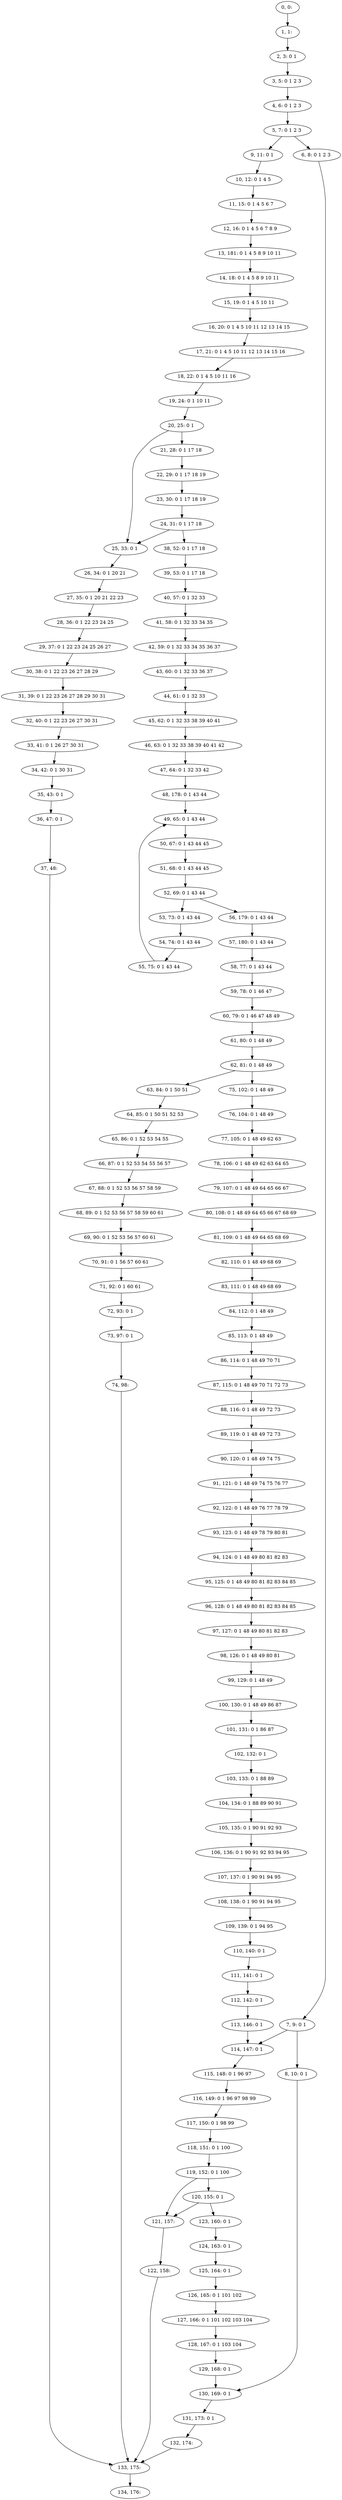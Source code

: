 digraph G {
0[label="0, 0: "];
1[label="1, 1: "];
2[label="2, 3: 0 1 "];
3[label="3, 5: 0 1 2 3 "];
4[label="4, 6: 0 1 2 3 "];
5[label="5, 7: 0 1 2 3 "];
6[label="6, 8: 0 1 2 3 "];
7[label="7, 9: 0 1 "];
8[label="8, 10: 0 1 "];
9[label="9, 11: 0 1 "];
10[label="10, 12: 0 1 4 5 "];
11[label="11, 15: 0 1 4 5 6 7 "];
12[label="12, 16: 0 1 4 5 6 7 8 9 "];
13[label="13, 181: 0 1 4 5 8 9 10 11 "];
14[label="14, 18: 0 1 4 5 8 9 10 11 "];
15[label="15, 19: 0 1 4 5 10 11 "];
16[label="16, 20: 0 1 4 5 10 11 12 13 14 15 "];
17[label="17, 21: 0 1 4 5 10 11 12 13 14 15 16 "];
18[label="18, 22: 0 1 4 5 10 11 16 "];
19[label="19, 24: 0 1 10 11 "];
20[label="20, 25: 0 1 "];
21[label="21, 28: 0 1 17 18 "];
22[label="22, 29: 0 1 17 18 19 "];
23[label="23, 30: 0 1 17 18 19 "];
24[label="24, 31: 0 1 17 18 "];
25[label="25, 33: 0 1 "];
26[label="26, 34: 0 1 20 21 "];
27[label="27, 35: 0 1 20 21 22 23 "];
28[label="28, 36: 0 1 22 23 24 25 "];
29[label="29, 37: 0 1 22 23 24 25 26 27 "];
30[label="30, 38: 0 1 22 23 26 27 28 29 "];
31[label="31, 39: 0 1 22 23 26 27 28 29 30 31 "];
32[label="32, 40: 0 1 22 23 26 27 30 31 "];
33[label="33, 41: 0 1 26 27 30 31 "];
34[label="34, 42: 0 1 30 31 "];
35[label="35, 43: 0 1 "];
36[label="36, 47: 0 1 "];
37[label="37, 48: "];
38[label="38, 52: 0 1 17 18 "];
39[label="39, 53: 0 1 17 18 "];
40[label="40, 57: 0 1 32 33 "];
41[label="41, 58: 0 1 32 33 34 35 "];
42[label="42, 59: 0 1 32 33 34 35 36 37 "];
43[label="43, 60: 0 1 32 33 36 37 "];
44[label="44, 61: 0 1 32 33 "];
45[label="45, 62: 0 1 32 33 38 39 40 41 "];
46[label="46, 63: 0 1 32 33 38 39 40 41 42 "];
47[label="47, 64: 0 1 32 33 42 "];
48[label="48, 178: 0 1 43 44 "];
49[label="49, 65: 0 1 43 44 "];
50[label="50, 67: 0 1 43 44 45 "];
51[label="51, 68: 0 1 43 44 45 "];
52[label="52, 69: 0 1 43 44 "];
53[label="53, 73: 0 1 43 44 "];
54[label="54, 74: 0 1 43 44 "];
55[label="55, 75: 0 1 43 44 "];
56[label="56, 179: 0 1 43 44 "];
57[label="57, 180: 0 1 43 44 "];
58[label="58, 77: 0 1 43 44 "];
59[label="59, 78: 0 1 46 47 "];
60[label="60, 79: 0 1 46 47 48 49 "];
61[label="61, 80: 0 1 48 49 "];
62[label="62, 81: 0 1 48 49 "];
63[label="63, 84: 0 1 50 51 "];
64[label="64, 85: 0 1 50 51 52 53 "];
65[label="65, 86: 0 1 52 53 54 55 "];
66[label="66, 87: 0 1 52 53 54 55 56 57 "];
67[label="67, 88: 0 1 52 53 56 57 58 59 "];
68[label="68, 89: 0 1 52 53 56 57 58 59 60 61 "];
69[label="69, 90: 0 1 52 53 56 57 60 61 "];
70[label="70, 91: 0 1 56 57 60 61 "];
71[label="71, 92: 0 1 60 61 "];
72[label="72, 93: 0 1 "];
73[label="73, 97: 0 1 "];
74[label="74, 98: "];
75[label="75, 102: 0 1 48 49 "];
76[label="76, 104: 0 1 48 49 "];
77[label="77, 105: 0 1 48 49 62 63 "];
78[label="78, 106: 0 1 48 49 62 63 64 65 "];
79[label="79, 107: 0 1 48 49 64 65 66 67 "];
80[label="80, 108: 0 1 48 49 64 65 66 67 68 69 "];
81[label="81, 109: 0 1 48 49 64 65 68 69 "];
82[label="82, 110: 0 1 48 49 68 69 "];
83[label="83, 111: 0 1 48 49 68 69 "];
84[label="84, 112: 0 1 48 49 "];
85[label="85, 113: 0 1 48 49 "];
86[label="86, 114: 0 1 48 49 70 71 "];
87[label="87, 115: 0 1 48 49 70 71 72 73 "];
88[label="88, 116: 0 1 48 49 72 73 "];
89[label="89, 119: 0 1 48 49 72 73 "];
90[label="90, 120: 0 1 48 49 74 75 "];
91[label="91, 121: 0 1 48 49 74 75 76 77 "];
92[label="92, 122: 0 1 48 49 76 77 78 79 "];
93[label="93, 123: 0 1 48 49 78 79 80 81 "];
94[label="94, 124: 0 1 48 49 80 81 82 83 "];
95[label="95, 125: 0 1 48 49 80 81 82 83 84 85 "];
96[label="96, 128: 0 1 48 49 80 81 82 83 84 85 "];
97[label="97, 127: 0 1 48 49 80 81 82 83 "];
98[label="98, 126: 0 1 48 49 80 81 "];
99[label="99, 129: 0 1 48 49 "];
100[label="100, 130: 0 1 48 49 86 87 "];
101[label="101, 131: 0 1 86 87 "];
102[label="102, 132: 0 1 "];
103[label="103, 133: 0 1 88 89 "];
104[label="104, 134: 0 1 88 89 90 91 "];
105[label="105, 135: 0 1 90 91 92 93 "];
106[label="106, 136: 0 1 90 91 92 93 94 95 "];
107[label="107, 137: 0 1 90 91 94 95 "];
108[label="108, 138: 0 1 90 91 94 95 "];
109[label="109, 139: 0 1 94 95 "];
110[label="110, 140: 0 1 "];
111[label="111, 141: 0 1 "];
112[label="112, 142: 0 1 "];
113[label="113, 146: 0 1 "];
114[label="114, 147: 0 1 "];
115[label="115, 148: 0 1 96 97 "];
116[label="116, 149: 0 1 96 97 98 99 "];
117[label="117, 150: 0 1 98 99 "];
118[label="118, 151: 0 1 100 "];
119[label="119, 152: 0 1 100 "];
120[label="120, 155: 0 1 "];
121[label="121, 157: "];
122[label="122, 158: "];
123[label="123, 160: 0 1 "];
124[label="124, 163: 0 1 "];
125[label="125, 164: 0 1 "];
126[label="126, 165: 0 1 101 102 "];
127[label="127, 166: 0 1 101 102 103 104 "];
128[label="128, 167: 0 1 103 104 "];
129[label="129, 168: 0 1 "];
130[label="130, 169: 0 1 "];
131[label="131, 173: 0 1 "];
132[label="132, 174: "];
133[label="133, 175: "];
134[label="134, 176: "];
0->1 ;
1->2 ;
2->3 ;
3->4 ;
4->5 ;
5->6 ;
5->9 ;
6->7 ;
7->8 ;
7->114 ;
8->130 ;
9->10 ;
10->11 ;
11->12 ;
12->13 ;
13->14 ;
14->15 ;
15->16 ;
16->17 ;
17->18 ;
18->19 ;
19->20 ;
20->21 ;
20->25 ;
21->22 ;
22->23 ;
23->24 ;
24->25 ;
24->38 ;
25->26 ;
26->27 ;
27->28 ;
28->29 ;
29->30 ;
30->31 ;
31->32 ;
32->33 ;
33->34 ;
34->35 ;
35->36 ;
36->37 ;
37->133 ;
38->39 ;
39->40 ;
40->41 ;
41->42 ;
42->43 ;
43->44 ;
44->45 ;
45->46 ;
46->47 ;
47->48 ;
48->49 ;
49->50 ;
50->51 ;
51->52 ;
52->53 ;
52->56 ;
53->54 ;
54->55 ;
55->49 ;
56->57 ;
57->58 ;
58->59 ;
59->60 ;
60->61 ;
61->62 ;
62->63 ;
62->75 ;
63->64 ;
64->65 ;
65->66 ;
66->67 ;
67->68 ;
68->69 ;
69->70 ;
70->71 ;
71->72 ;
72->73 ;
73->74 ;
74->133 ;
75->76 ;
76->77 ;
77->78 ;
78->79 ;
79->80 ;
80->81 ;
81->82 ;
82->83 ;
83->84 ;
84->85 ;
85->86 ;
86->87 ;
87->88 ;
88->89 ;
89->90 ;
90->91 ;
91->92 ;
92->93 ;
93->94 ;
94->95 ;
95->96 ;
96->97 ;
97->98 ;
98->99 ;
99->100 ;
100->101 ;
101->102 ;
102->103 ;
103->104 ;
104->105 ;
105->106 ;
106->107 ;
107->108 ;
108->109 ;
109->110 ;
110->111 ;
111->112 ;
112->113 ;
113->114 ;
114->115 ;
115->116 ;
116->117 ;
117->118 ;
118->119 ;
119->120 ;
119->121 ;
120->121 ;
120->123 ;
121->122 ;
122->133 ;
123->124 ;
124->125 ;
125->126 ;
126->127 ;
127->128 ;
128->129 ;
129->130 ;
130->131 ;
131->132 ;
132->133 ;
133->134 ;
}
